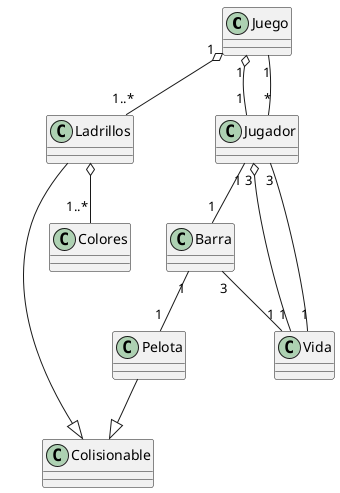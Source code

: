 @startuml Prueba

class Juego
class Barra
class Ladrillos
class Pelota
class Colisionable
class Jugador
class Vida

Juego "1" o-- "1..*" Ladrillos
Juego "1" o-- "1" Jugador

Ladrillos o-- "1..*" Colores

Jugador "3" o-- "1" Vida

Jugador "*" -- "1" Juego
Jugador "1" -- "1" Barra
Jugador "3" -- "1" Vida

Barra "1" -- "1" Pelota
Barra "3" -- "1" Vida

Pelota --|> Colisionable
Ladrillos --|> Colisionable

@enduml